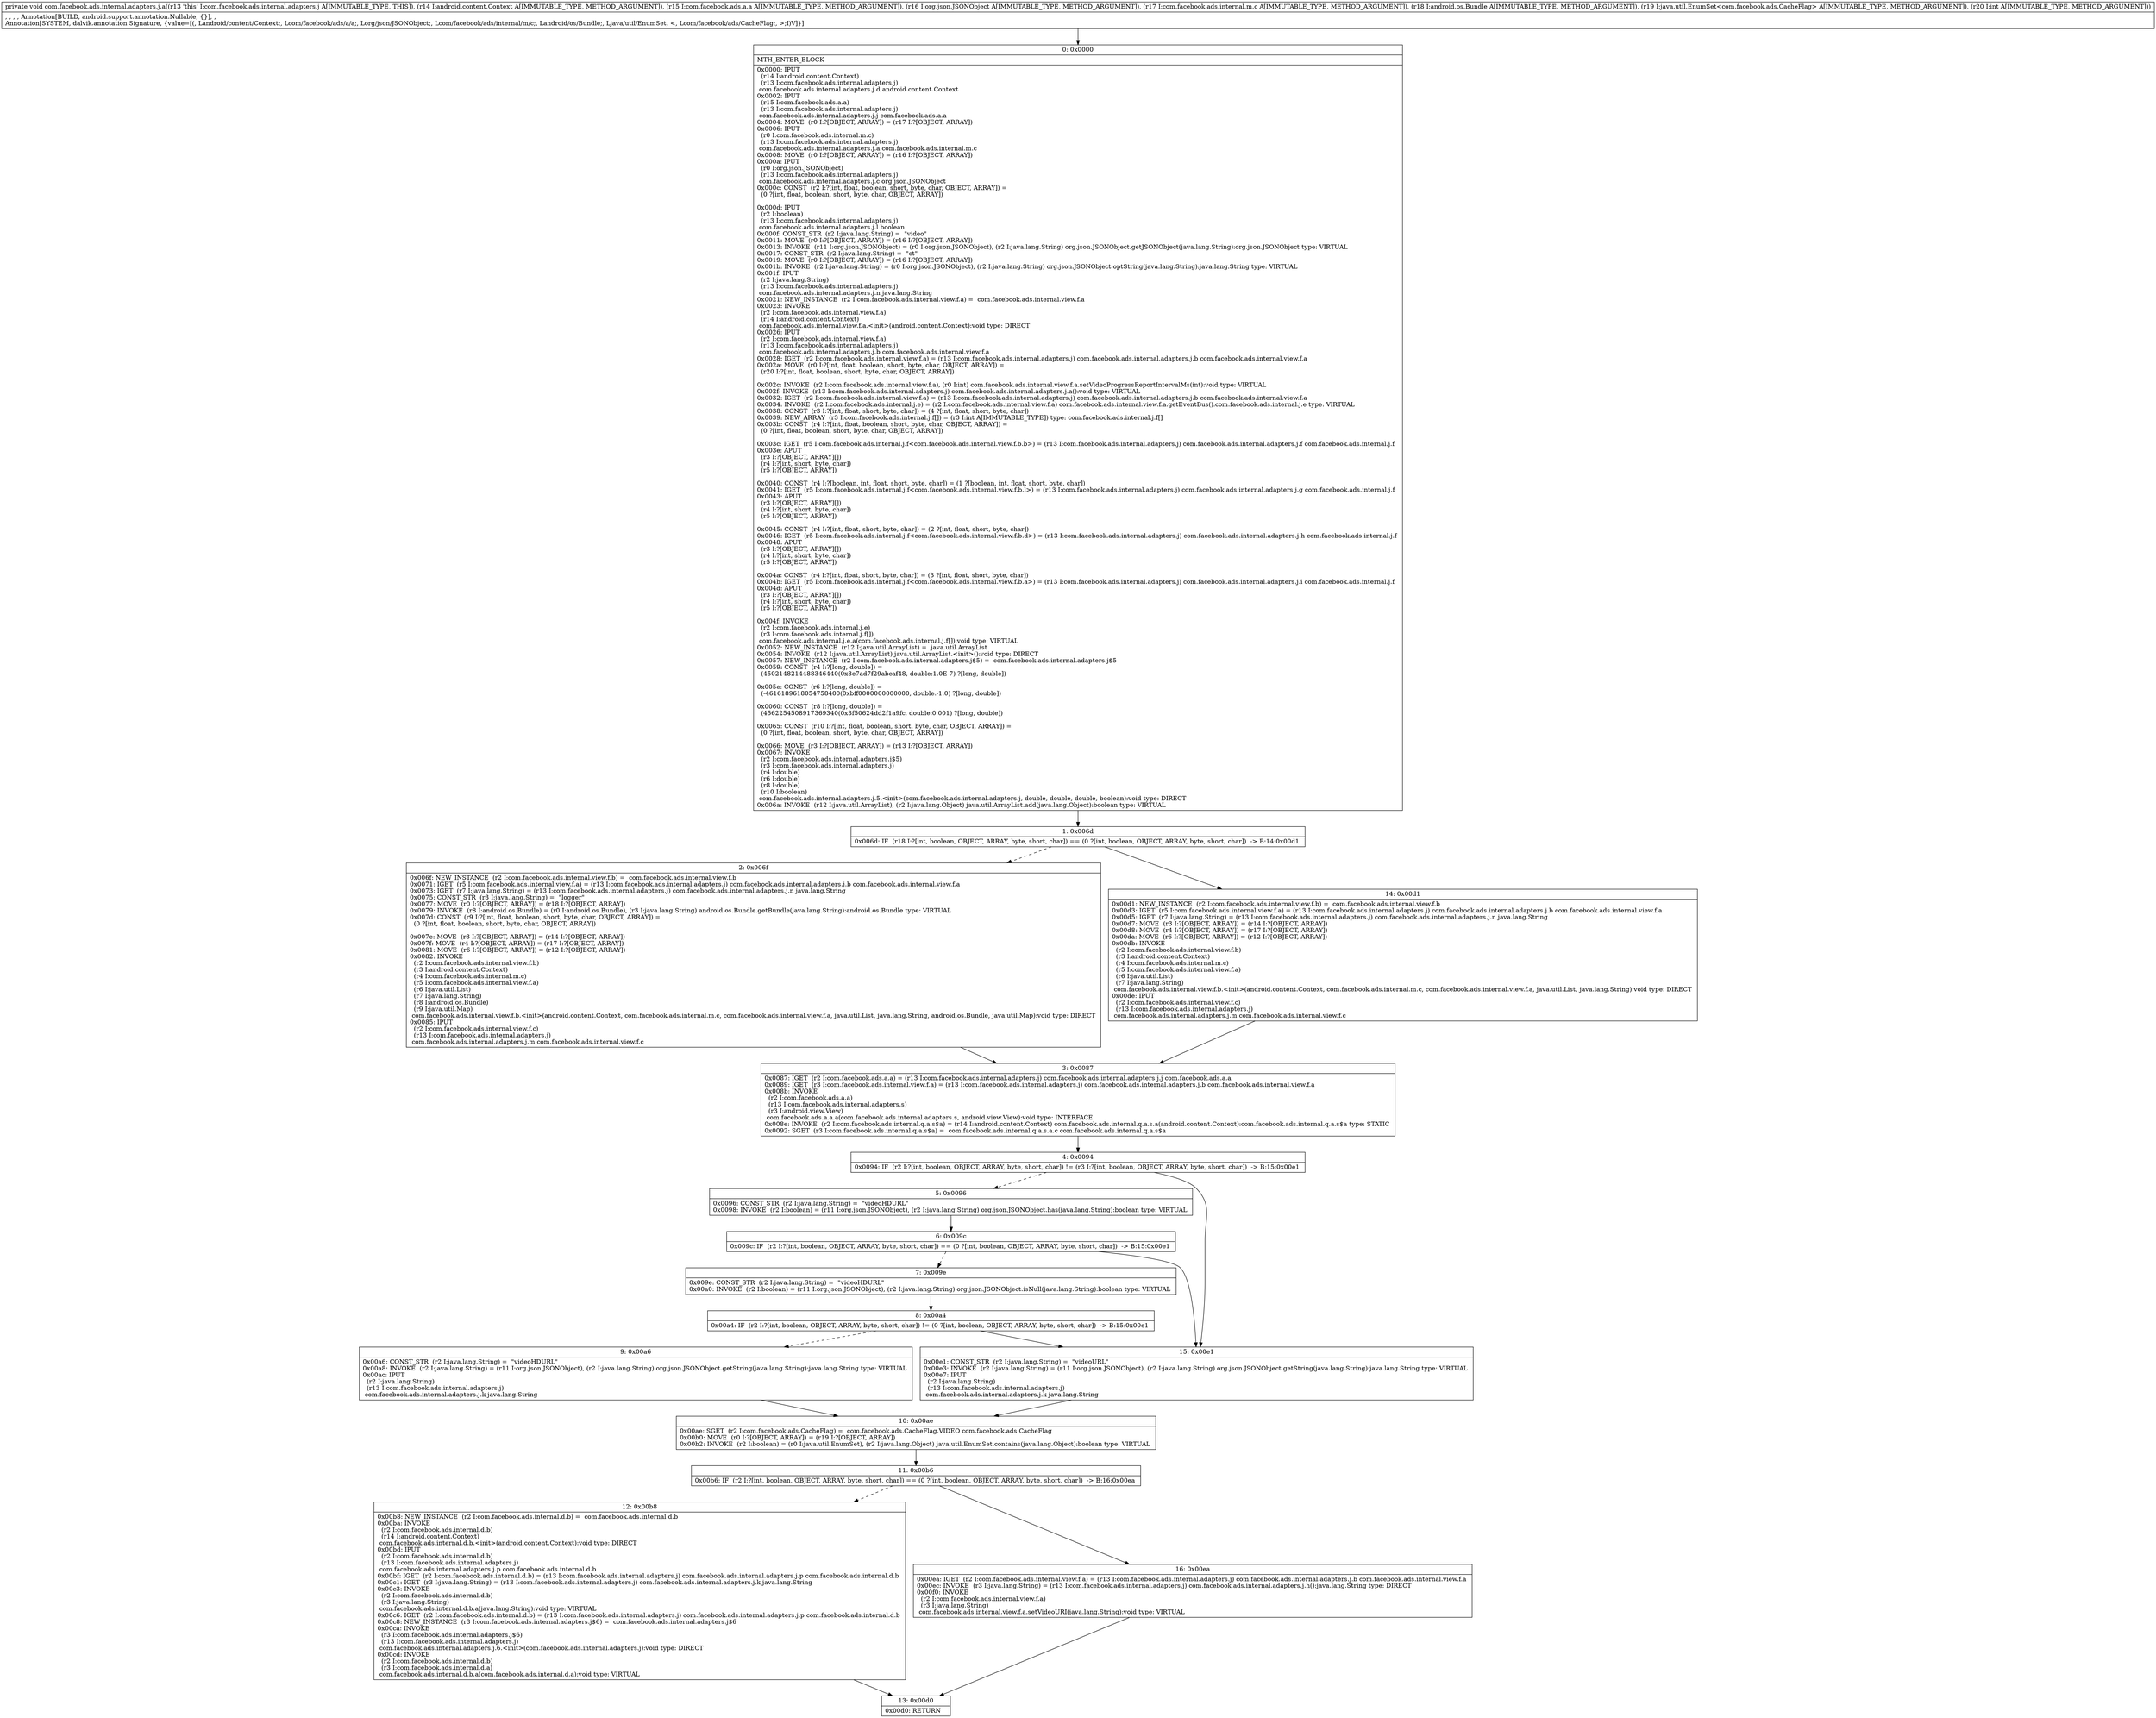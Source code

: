 digraph "CFG forcom.facebook.ads.internal.adapters.j.a(Landroid\/content\/Context;Lcom\/facebook\/ads\/a\/a;Lorg\/json\/JSONObject;Lcom\/facebook\/ads\/internal\/m\/c;Landroid\/os\/Bundle;Ljava\/util\/EnumSet;I)V" {
Node_0 [shape=record,label="{0\:\ 0x0000|MTH_ENTER_BLOCK\l|0x0000: IPUT  \l  (r14 I:android.content.Context)\l  (r13 I:com.facebook.ads.internal.adapters.j)\l com.facebook.ads.internal.adapters.j.d android.content.Context \l0x0002: IPUT  \l  (r15 I:com.facebook.ads.a.a)\l  (r13 I:com.facebook.ads.internal.adapters.j)\l com.facebook.ads.internal.adapters.j.j com.facebook.ads.a.a \l0x0004: MOVE  (r0 I:?[OBJECT, ARRAY]) = (r17 I:?[OBJECT, ARRAY]) \l0x0006: IPUT  \l  (r0 I:com.facebook.ads.internal.m.c)\l  (r13 I:com.facebook.ads.internal.adapters.j)\l com.facebook.ads.internal.adapters.j.a com.facebook.ads.internal.m.c \l0x0008: MOVE  (r0 I:?[OBJECT, ARRAY]) = (r16 I:?[OBJECT, ARRAY]) \l0x000a: IPUT  \l  (r0 I:org.json.JSONObject)\l  (r13 I:com.facebook.ads.internal.adapters.j)\l com.facebook.ads.internal.adapters.j.c org.json.JSONObject \l0x000c: CONST  (r2 I:?[int, float, boolean, short, byte, char, OBJECT, ARRAY]) = \l  (0 ?[int, float, boolean, short, byte, char, OBJECT, ARRAY])\l \l0x000d: IPUT  \l  (r2 I:boolean)\l  (r13 I:com.facebook.ads.internal.adapters.j)\l com.facebook.ads.internal.adapters.j.l boolean \l0x000f: CONST_STR  (r2 I:java.lang.String) =  \"video\" \l0x0011: MOVE  (r0 I:?[OBJECT, ARRAY]) = (r16 I:?[OBJECT, ARRAY]) \l0x0013: INVOKE  (r11 I:org.json.JSONObject) = (r0 I:org.json.JSONObject), (r2 I:java.lang.String) org.json.JSONObject.getJSONObject(java.lang.String):org.json.JSONObject type: VIRTUAL \l0x0017: CONST_STR  (r2 I:java.lang.String) =  \"ct\" \l0x0019: MOVE  (r0 I:?[OBJECT, ARRAY]) = (r16 I:?[OBJECT, ARRAY]) \l0x001b: INVOKE  (r2 I:java.lang.String) = (r0 I:org.json.JSONObject), (r2 I:java.lang.String) org.json.JSONObject.optString(java.lang.String):java.lang.String type: VIRTUAL \l0x001f: IPUT  \l  (r2 I:java.lang.String)\l  (r13 I:com.facebook.ads.internal.adapters.j)\l com.facebook.ads.internal.adapters.j.n java.lang.String \l0x0021: NEW_INSTANCE  (r2 I:com.facebook.ads.internal.view.f.a) =  com.facebook.ads.internal.view.f.a \l0x0023: INVOKE  \l  (r2 I:com.facebook.ads.internal.view.f.a)\l  (r14 I:android.content.Context)\l com.facebook.ads.internal.view.f.a.\<init\>(android.content.Context):void type: DIRECT \l0x0026: IPUT  \l  (r2 I:com.facebook.ads.internal.view.f.a)\l  (r13 I:com.facebook.ads.internal.adapters.j)\l com.facebook.ads.internal.adapters.j.b com.facebook.ads.internal.view.f.a \l0x0028: IGET  (r2 I:com.facebook.ads.internal.view.f.a) = (r13 I:com.facebook.ads.internal.adapters.j) com.facebook.ads.internal.adapters.j.b com.facebook.ads.internal.view.f.a \l0x002a: MOVE  (r0 I:?[int, float, boolean, short, byte, char, OBJECT, ARRAY]) = \l  (r20 I:?[int, float, boolean, short, byte, char, OBJECT, ARRAY])\l \l0x002c: INVOKE  (r2 I:com.facebook.ads.internal.view.f.a), (r0 I:int) com.facebook.ads.internal.view.f.a.setVideoProgressReportIntervalMs(int):void type: VIRTUAL \l0x002f: INVOKE  (r13 I:com.facebook.ads.internal.adapters.j) com.facebook.ads.internal.adapters.j.a():void type: VIRTUAL \l0x0032: IGET  (r2 I:com.facebook.ads.internal.view.f.a) = (r13 I:com.facebook.ads.internal.adapters.j) com.facebook.ads.internal.adapters.j.b com.facebook.ads.internal.view.f.a \l0x0034: INVOKE  (r2 I:com.facebook.ads.internal.j.e) = (r2 I:com.facebook.ads.internal.view.f.a) com.facebook.ads.internal.view.f.a.getEventBus():com.facebook.ads.internal.j.e type: VIRTUAL \l0x0038: CONST  (r3 I:?[int, float, short, byte, char]) = (4 ?[int, float, short, byte, char]) \l0x0039: NEW_ARRAY  (r3 I:com.facebook.ads.internal.j.f[]) = (r3 I:int A[IMMUTABLE_TYPE]) type: com.facebook.ads.internal.j.f[] \l0x003b: CONST  (r4 I:?[int, float, boolean, short, byte, char, OBJECT, ARRAY]) = \l  (0 ?[int, float, boolean, short, byte, char, OBJECT, ARRAY])\l \l0x003c: IGET  (r5 I:com.facebook.ads.internal.j.f\<com.facebook.ads.internal.view.f.b.b\>) = (r13 I:com.facebook.ads.internal.adapters.j) com.facebook.ads.internal.adapters.j.f com.facebook.ads.internal.j.f \l0x003e: APUT  \l  (r3 I:?[OBJECT, ARRAY][])\l  (r4 I:?[int, short, byte, char])\l  (r5 I:?[OBJECT, ARRAY])\l \l0x0040: CONST  (r4 I:?[boolean, int, float, short, byte, char]) = (1 ?[boolean, int, float, short, byte, char]) \l0x0041: IGET  (r5 I:com.facebook.ads.internal.j.f\<com.facebook.ads.internal.view.f.b.l\>) = (r13 I:com.facebook.ads.internal.adapters.j) com.facebook.ads.internal.adapters.j.g com.facebook.ads.internal.j.f \l0x0043: APUT  \l  (r3 I:?[OBJECT, ARRAY][])\l  (r4 I:?[int, short, byte, char])\l  (r5 I:?[OBJECT, ARRAY])\l \l0x0045: CONST  (r4 I:?[int, float, short, byte, char]) = (2 ?[int, float, short, byte, char]) \l0x0046: IGET  (r5 I:com.facebook.ads.internal.j.f\<com.facebook.ads.internal.view.f.b.d\>) = (r13 I:com.facebook.ads.internal.adapters.j) com.facebook.ads.internal.adapters.j.h com.facebook.ads.internal.j.f \l0x0048: APUT  \l  (r3 I:?[OBJECT, ARRAY][])\l  (r4 I:?[int, short, byte, char])\l  (r5 I:?[OBJECT, ARRAY])\l \l0x004a: CONST  (r4 I:?[int, float, short, byte, char]) = (3 ?[int, float, short, byte, char]) \l0x004b: IGET  (r5 I:com.facebook.ads.internal.j.f\<com.facebook.ads.internal.view.f.b.a\>) = (r13 I:com.facebook.ads.internal.adapters.j) com.facebook.ads.internal.adapters.j.i com.facebook.ads.internal.j.f \l0x004d: APUT  \l  (r3 I:?[OBJECT, ARRAY][])\l  (r4 I:?[int, short, byte, char])\l  (r5 I:?[OBJECT, ARRAY])\l \l0x004f: INVOKE  \l  (r2 I:com.facebook.ads.internal.j.e)\l  (r3 I:com.facebook.ads.internal.j.f[])\l com.facebook.ads.internal.j.e.a(com.facebook.ads.internal.j.f[]):void type: VIRTUAL \l0x0052: NEW_INSTANCE  (r12 I:java.util.ArrayList) =  java.util.ArrayList \l0x0054: INVOKE  (r12 I:java.util.ArrayList) java.util.ArrayList.\<init\>():void type: DIRECT \l0x0057: NEW_INSTANCE  (r2 I:com.facebook.ads.internal.adapters.j$5) =  com.facebook.ads.internal.adapters.j$5 \l0x0059: CONST  (r4 I:?[long, double]) = \l  (4502148214488346440(0x3e7ad7f29abcaf48, double:1.0E\-7) ?[long, double])\l \l0x005e: CONST  (r6 I:?[long, double]) = \l  (\-4616189618054758400(0xbff0000000000000, double:\-1.0) ?[long, double])\l \l0x0060: CONST  (r8 I:?[long, double]) = \l  (4562254508917369340(0x3f50624dd2f1a9fc, double:0.001) ?[long, double])\l \l0x0065: CONST  (r10 I:?[int, float, boolean, short, byte, char, OBJECT, ARRAY]) = \l  (0 ?[int, float, boolean, short, byte, char, OBJECT, ARRAY])\l \l0x0066: MOVE  (r3 I:?[OBJECT, ARRAY]) = (r13 I:?[OBJECT, ARRAY]) \l0x0067: INVOKE  \l  (r2 I:com.facebook.ads.internal.adapters.j$5)\l  (r3 I:com.facebook.ads.internal.adapters.j)\l  (r4 I:double)\l  (r6 I:double)\l  (r8 I:double)\l  (r10 I:boolean)\l com.facebook.ads.internal.adapters.j.5.\<init\>(com.facebook.ads.internal.adapters.j, double, double, double, boolean):void type: DIRECT \l0x006a: INVOKE  (r12 I:java.util.ArrayList), (r2 I:java.lang.Object) java.util.ArrayList.add(java.lang.Object):boolean type: VIRTUAL \l}"];
Node_1 [shape=record,label="{1\:\ 0x006d|0x006d: IF  (r18 I:?[int, boolean, OBJECT, ARRAY, byte, short, char]) == (0 ?[int, boolean, OBJECT, ARRAY, byte, short, char])  \-\> B:14:0x00d1 \l}"];
Node_2 [shape=record,label="{2\:\ 0x006f|0x006f: NEW_INSTANCE  (r2 I:com.facebook.ads.internal.view.f.b) =  com.facebook.ads.internal.view.f.b \l0x0071: IGET  (r5 I:com.facebook.ads.internal.view.f.a) = (r13 I:com.facebook.ads.internal.adapters.j) com.facebook.ads.internal.adapters.j.b com.facebook.ads.internal.view.f.a \l0x0073: IGET  (r7 I:java.lang.String) = (r13 I:com.facebook.ads.internal.adapters.j) com.facebook.ads.internal.adapters.j.n java.lang.String \l0x0075: CONST_STR  (r3 I:java.lang.String) =  \"logger\" \l0x0077: MOVE  (r0 I:?[OBJECT, ARRAY]) = (r18 I:?[OBJECT, ARRAY]) \l0x0079: INVOKE  (r8 I:android.os.Bundle) = (r0 I:android.os.Bundle), (r3 I:java.lang.String) android.os.Bundle.getBundle(java.lang.String):android.os.Bundle type: VIRTUAL \l0x007d: CONST  (r9 I:?[int, float, boolean, short, byte, char, OBJECT, ARRAY]) = \l  (0 ?[int, float, boolean, short, byte, char, OBJECT, ARRAY])\l \l0x007e: MOVE  (r3 I:?[OBJECT, ARRAY]) = (r14 I:?[OBJECT, ARRAY]) \l0x007f: MOVE  (r4 I:?[OBJECT, ARRAY]) = (r17 I:?[OBJECT, ARRAY]) \l0x0081: MOVE  (r6 I:?[OBJECT, ARRAY]) = (r12 I:?[OBJECT, ARRAY]) \l0x0082: INVOKE  \l  (r2 I:com.facebook.ads.internal.view.f.b)\l  (r3 I:android.content.Context)\l  (r4 I:com.facebook.ads.internal.m.c)\l  (r5 I:com.facebook.ads.internal.view.f.a)\l  (r6 I:java.util.List)\l  (r7 I:java.lang.String)\l  (r8 I:android.os.Bundle)\l  (r9 I:java.util.Map)\l com.facebook.ads.internal.view.f.b.\<init\>(android.content.Context, com.facebook.ads.internal.m.c, com.facebook.ads.internal.view.f.a, java.util.List, java.lang.String, android.os.Bundle, java.util.Map):void type: DIRECT \l0x0085: IPUT  \l  (r2 I:com.facebook.ads.internal.view.f.c)\l  (r13 I:com.facebook.ads.internal.adapters.j)\l com.facebook.ads.internal.adapters.j.m com.facebook.ads.internal.view.f.c \l}"];
Node_3 [shape=record,label="{3\:\ 0x0087|0x0087: IGET  (r2 I:com.facebook.ads.a.a) = (r13 I:com.facebook.ads.internal.adapters.j) com.facebook.ads.internal.adapters.j.j com.facebook.ads.a.a \l0x0089: IGET  (r3 I:com.facebook.ads.internal.view.f.a) = (r13 I:com.facebook.ads.internal.adapters.j) com.facebook.ads.internal.adapters.j.b com.facebook.ads.internal.view.f.a \l0x008b: INVOKE  \l  (r2 I:com.facebook.ads.a.a)\l  (r13 I:com.facebook.ads.internal.adapters.s)\l  (r3 I:android.view.View)\l com.facebook.ads.a.a.a(com.facebook.ads.internal.adapters.s, android.view.View):void type: INTERFACE \l0x008e: INVOKE  (r2 I:com.facebook.ads.internal.q.a.s$a) = (r14 I:android.content.Context) com.facebook.ads.internal.q.a.s.a(android.content.Context):com.facebook.ads.internal.q.a.s$a type: STATIC \l0x0092: SGET  (r3 I:com.facebook.ads.internal.q.a.s$a) =  com.facebook.ads.internal.q.a.s.a.c com.facebook.ads.internal.q.a.s$a \l}"];
Node_4 [shape=record,label="{4\:\ 0x0094|0x0094: IF  (r2 I:?[int, boolean, OBJECT, ARRAY, byte, short, char]) != (r3 I:?[int, boolean, OBJECT, ARRAY, byte, short, char])  \-\> B:15:0x00e1 \l}"];
Node_5 [shape=record,label="{5\:\ 0x0096|0x0096: CONST_STR  (r2 I:java.lang.String) =  \"videoHDURL\" \l0x0098: INVOKE  (r2 I:boolean) = (r11 I:org.json.JSONObject), (r2 I:java.lang.String) org.json.JSONObject.has(java.lang.String):boolean type: VIRTUAL \l}"];
Node_6 [shape=record,label="{6\:\ 0x009c|0x009c: IF  (r2 I:?[int, boolean, OBJECT, ARRAY, byte, short, char]) == (0 ?[int, boolean, OBJECT, ARRAY, byte, short, char])  \-\> B:15:0x00e1 \l}"];
Node_7 [shape=record,label="{7\:\ 0x009e|0x009e: CONST_STR  (r2 I:java.lang.String) =  \"videoHDURL\" \l0x00a0: INVOKE  (r2 I:boolean) = (r11 I:org.json.JSONObject), (r2 I:java.lang.String) org.json.JSONObject.isNull(java.lang.String):boolean type: VIRTUAL \l}"];
Node_8 [shape=record,label="{8\:\ 0x00a4|0x00a4: IF  (r2 I:?[int, boolean, OBJECT, ARRAY, byte, short, char]) != (0 ?[int, boolean, OBJECT, ARRAY, byte, short, char])  \-\> B:15:0x00e1 \l}"];
Node_9 [shape=record,label="{9\:\ 0x00a6|0x00a6: CONST_STR  (r2 I:java.lang.String) =  \"videoHDURL\" \l0x00a8: INVOKE  (r2 I:java.lang.String) = (r11 I:org.json.JSONObject), (r2 I:java.lang.String) org.json.JSONObject.getString(java.lang.String):java.lang.String type: VIRTUAL \l0x00ac: IPUT  \l  (r2 I:java.lang.String)\l  (r13 I:com.facebook.ads.internal.adapters.j)\l com.facebook.ads.internal.adapters.j.k java.lang.String \l}"];
Node_10 [shape=record,label="{10\:\ 0x00ae|0x00ae: SGET  (r2 I:com.facebook.ads.CacheFlag) =  com.facebook.ads.CacheFlag.VIDEO com.facebook.ads.CacheFlag \l0x00b0: MOVE  (r0 I:?[OBJECT, ARRAY]) = (r19 I:?[OBJECT, ARRAY]) \l0x00b2: INVOKE  (r2 I:boolean) = (r0 I:java.util.EnumSet), (r2 I:java.lang.Object) java.util.EnumSet.contains(java.lang.Object):boolean type: VIRTUAL \l}"];
Node_11 [shape=record,label="{11\:\ 0x00b6|0x00b6: IF  (r2 I:?[int, boolean, OBJECT, ARRAY, byte, short, char]) == (0 ?[int, boolean, OBJECT, ARRAY, byte, short, char])  \-\> B:16:0x00ea \l}"];
Node_12 [shape=record,label="{12\:\ 0x00b8|0x00b8: NEW_INSTANCE  (r2 I:com.facebook.ads.internal.d.b) =  com.facebook.ads.internal.d.b \l0x00ba: INVOKE  \l  (r2 I:com.facebook.ads.internal.d.b)\l  (r14 I:android.content.Context)\l com.facebook.ads.internal.d.b.\<init\>(android.content.Context):void type: DIRECT \l0x00bd: IPUT  \l  (r2 I:com.facebook.ads.internal.d.b)\l  (r13 I:com.facebook.ads.internal.adapters.j)\l com.facebook.ads.internal.adapters.j.p com.facebook.ads.internal.d.b \l0x00bf: IGET  (r2 I:com.facebook.ads.internal.d.b) = (r13 I:com.facebook.ads.internal.adapters.j) com.facebook.ads.internal.adapters.j.p com.facebook.ads.internal.d.b \l0x00c1: IGET  (r3 I:java.lang.String) = (r13 I:com.facebook.ads.internal.adapters.j) com.facebook.ads.internal.adapters.j.k java.lang.String \l0x00c3: INVOKE  \l  (r2 I:com.facebook.ads.internal.d.b)\l  (r3 I:java.lang.String)\l com.facebook.ads.internal.d.b.a(java.lang.String):void type: VIRTUAL \l0x00c6: IGET  (r2 I:com.facebook.ads.internal.d.b) = (r13 I:com.facebook.ads.internal.adapters.j) com.facebook.ads.internal.adapters.j.p com.facebook.ads.internal.d.b \l0x00c8: NEW_INSTANCE  (r3 I:com.facebook.ads.internal.adapters.j$6) =  com.facebook.ads.internal.adapters.j$6 \l0x00ca: INVOKE  \l  (r3 I:com.facebook.ads.internal.adapters.j$6)\l  (r13 I:com.facebook.ads.internal.adapters.j)\l com.facebook.ads.internal.adapters.j.6.\<init\>(com.facebook.ads.internal.adapters.j):void type: DIRECT \l0x00cd: INVOKE  \l  (r2 I:com.facebook.ads.internal.d.b)\l  (r3 I:com.facebook.ads.internal.d.a)\l com.facebook.ads.internal.d.b.a(com.facebook.ads.internal.d.a):void type: VIRTUAL \l}"];
Node_13 [shape=record,label="{13\:\ 0x00d0|0x00d0: RETURN   \l}"];
Node_14 [shape=record,label="{14\:\ 0x00d1|0x00d1: NEW_INSTANCE  (r2 I:com.facebook.ads.internal.view.f.b) =  com.facebook.ads.internal.view.f.b \l0x00d3: IGET  (r5 I:com.facebook.ads.internal.view.f.a) = (r13 I:com.facebook.ads.internal.adapters.j) com.facebook.ads.internal.adapters.j.b com.facebook.ads.internal.view.f.a \l0x00d5: IGET  (r7 I:java.lang.String) = (r13 I:com.facebook.ads.internal.adapters.j) com.facebook.ads.internal.adapters.j.n java.lang.String \l0x00d7: MOVE  (r3 I:?[OBJECT, ARRAY]) = (r14 I:?[OBJECT, ARRAY]) \l0x00d8: MOVE  (r4 I:?[OBJECT, ARRAY]) = (r17 I:?[OBJECT, ARRAY]) \l0x00da: MOVE  (r6 I:?[OBJECT, ARRAY]) = (r12 I:?[OBJECT, ARRAY]) \l0x00db: INVOKE  \l  (r2 I:com.facebook.ads.internal.view.f.b)\l  (r3 I:android.content.Context)\l  (r4 I:com.facebook.ads.internal.m.c)\l  (r5 I:com.facebook.ads.internal.view.f.a)\l  (r6 I:java.util.List)\l  (r7 I:java.lang.String)\l com.facebook.ads.internal.view.f.b.\<init\>(android.content.Context, com.facebook.ads.internal.m.c, com.facebook.ads.internal.view.f.a, java.util.List, java.lang.String):void type: DIRECT \l0x00de: IPUT  \l  (r2 I:com.facebook.ads.internal.view.f.c)\l  (r13 I:com.facebook.ads.internal.adapters.j)\l com.facebook.ads.internal.adapters.j.m com.facebook.ads.internal.view.f.c \l}"];
Node_15 [shape=record,label="{15\:\ 0x00e1|0x00e1: CONST_STR  (r2 I:java.lang.String) =  \"videoURL\" \l0x00e3: INVOKE  (r2 I:java.lang.String) = (r11 I:org.json.JSONObject), (r2 I:java.lang.String) org.json.JSONObject.getString(java.lang.String):java.lang.String type: VIRTUAL \l0x00e7: IPUT  \l  (r2 I:java.lang.String)\l  (r13 I:com.facebook.ads.internal.adapters.j)\l com.facebook.ads.internal.adapters.j.k java.lang.String \l}"];
Node_16 [shape=record,label="{16\:\ 0x00ea|0x00ea: IGET  (r2 I:com.facebook.ads.internal.view.f.a) = (r13 I:com.facebook.ads.internal.adapters.j) com.facebook.ads.internal.adapters.j.b com.facebook.ads.internal.view.f.a \l0x00ec: INVOKE  (r3 I:java.lang.String) = (r13 I:com.facebook.ads.internal.adapters.j) com.facebook.ads.internal.adapters.j.h():java.lang.String type: DIRECT \l0x00f0: INVOKE  \l  (r2 I:com.facebook.ads.internal.view.f.a)\l  (r3 I:java.lang.String)\l com.facebook.ads.internal.view.f.a.setVideoURI(java.lang.String):void type: VIRTUAL \l}"];
MethodNode[shape=record,label="{private void com.facebook.ads.internal.adapters.j.a((r13 'this' I:com.facebook.ads.internal.adapters.j A[IMMUTABLE_TYPE, THIS]), (r14 I:android.content.Context A[IMMUTABLE_TYPE, METHOD_ARGUMENT]), (r15 I:com.facebook.ads.a.a A[IMMUTABLE_TYPE, METHOD_ARGUMENT]), (r16 I:org.json.JSONObject A[IMMUTABLE_TYPE, METHOD_ARGUMENT]), (r17 I:com.facebook.ads.internal.m.c A[IMMUTABLE_TYPE, METHOD_ARGUMENT]), (r18 I:android.os.Bundle A[IMMUTABLE_TYPE, METHOD_ARGUMENT]), (r19 I:java.util.EnumSet\<com.facebook.ads.CacheFlag\> A[IMMUTABLE_TYPE, METHOD_ARGUMENT]), (r20 I:int A[IMMUTABLE_TYPE, METHOD_ARGUMENT]))  | , , , , Annotation[BUILD, android.support.annotation.Nullable, \{\}], , \lAnnotation[SYSTEM, dalvik.annotation.Signature, \{value=[(, Landroid\/content\/Context;, Lcom\/facebook\/ads\/a\/a;, Lorg\/json\/JSONObject;, Lcom\/facebook\/ads\/internal\/m\/c;, Landroid\/os\/Bundle;, Ljava\/util\/EnumSet, \<, Lcom\/facebook\/ads\/CacheFlag;, \>;I)V]\}]\l}"];
MethodNode -> Node_0;
Node_0 -> Node_1;
Node_1 -> Node_2[style=dashed];
Node_1 -> Node_14;
Node_2 -> Node_3;
Node_3 -> Node_4;
Node_4 -> Node_5[style=dashed];
Node_4 -> Node_15;
Node_5 -> Node_6;
Node_6 -> Node_7[style=dashed];
Node_6 -> Node_15;
Node_7 -> Node_8;
Node_8 -> Node_9[style=dashed];
Node_8 -> Node_15;
Node_9 -> Node_10;
Node_10 -> Node_11;
Node_11 -> Node_12[style=dashed];
Node_11 -> Node_16;
Node_12 -> Node_13;
Node_14 -> Node_3;
Node_15 -> Node_10;
Node_16 -> Node_13;
}

